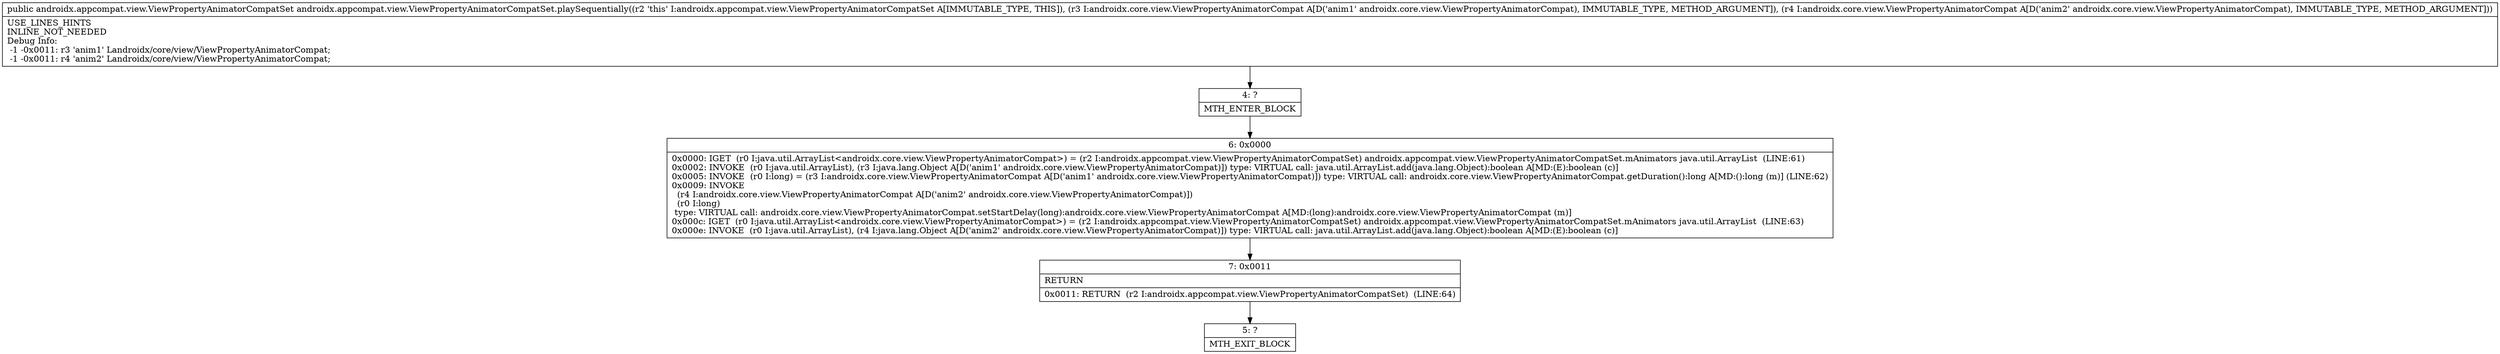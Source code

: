digraph "CFG forandroidx.appcompat.view.ViewPropertyAnimatorCompatSet.playSequentially(Landroidx\/core\/view\/ViewPropertyAnimatorCompat;Landroidx\/core\/view\/ViewPropertyAnimatorCompat;)Landroidx\/appcompat\/view\/ViewPropertyAnimatorCompatSet;" {
Node_4 [shape=record,label="{4\:\ ?|MTH_ENTER_BLOCK\l}"];
Node_6 [shape=record,label="{6\:\ 0x0000|0x0000: IGET  (r0 I:java.util.ArrayList\<androidx.core.view.ViewPropertyAnimatorCompat\>) = (r2 I:androidx.appcompat.view.ViewPropertyAnimatorCompatSet) androidx.appcompat.view.ViewPropertyAnimatorCompatSet.mAnimators java.util.ArrayList  (LINE:61)\l0x0002: INVOKE  (r0 I:java.util.ArrayList), (r3 I:java.lang.Object A[D('anim1' androidx.core.view.ViewPropertyAnimatorCompat)]) type: VIRTUAL call: java.util.ArrayList.add(java.lang.Object):boolean A[MD:(E):boolean (c)]\l0x0005: INVOKE  (r0 I:long) = (r3 I:androidx.core.view.ViewPropertyAnimatorCompat A[D('anim1' androidx.core.view.ViewPropertyAnimatorCompat)]) type: VIRTUAL call: androidx.core.view.ViewPropertyAnimatorCompat.getDuration():long A[MD:():long (m)] (LINE:62)\l0x0009: INVOKE  \l  (r4 I:androidx.core.view.ViewPropertyAnimatorCompat A[D('anim2' androidx.core.view.ViewPropertyAnimatorCompat)])\l  (r0 I:long)\l type: VIRTUAL call: androidx.core.view.ViewPropertyAnimatorCompat.setStartDelay(long):androidx.core.view.ViewPropertyAnimatorCompat A[MD:(long):androidx.core.view.ViewPropertyAnimatorCompat (m)]\l0x000c: IGET  (r0 I:java.util.ArrayList\<androidx.core.view.ViewPropertyAnimatorCompat\>) = (r2 I:androidx.appcompat.view.ViewPropertyAnimatorCompatSet) androidx.appcompat.view.ViewPropertyAnimatorCompatSet.mAnimators java.util.ArrayList  (LINE:63)\l0x000e: INVOKE  (r0 I:java.util.ArrayList), (r4 I:java.lang.Object A[D('anim2' androidx.core.view.ViewPropertyAnimatorCompat)]) type: VIRTUAL call: java.util.ArrayList.add(java.lang.Object):boolean A[MD:(E):boolean (c)]\l}"];
Node_7 [shape=record,label="{7\:\ 0x0011|RETURN\l|0x0011: RETURN  (r2 I:androidx.appcompat.view.ViewPropertyAnimatorCompatSet)  (LINE:64)\l}"];
Node_5 [shape=record,label="{5\:\ ?|MTH_EXIT_BLOCK\l}"];
MethodNode[shape=record,label="{public androidx.appcompat.view.ViewPropertyAnimatorCompatSet androidx.appcompat.view.ViewPropertyAnimatorCompatSet.playSequentially((r2 'this' I:androidx.appcompat.view.ViewPropertyAnimatorCompatSet A[IMMUTABLE_TYPE, THIS]), (r3 I:androidx.core.view.ViewPropertyAnimatorCompat A[D('anim1' androidx.core.view.ViewPropertyAnimatorCompat), IMMUTABLE_TYPE, METHOD_ARGUMENT]), (r4 I:androidx.core.view.ViewPropertyAnimatorCompat A[D('anim2' androidx.core.view.ViewPropertyAnimatorCompat), IMMUTABLE_TYPE, METHOD_ARGUMENT]))  | USE_LINES_HINTS\lINLINE_NOT_NEEDED\lDebug Info:\l  \-1 \-0x0011: r3 'anim1' Landroidx\/core\/view\/ViewPropertyAnimatorCompat;\l  \-1 \-0x0011: r4 'anim2' Landroidx\/core\/view\/ViewPropertyAnimatorCompat;\l}"];
MethodNode -> Node_4;Node_4 -> Node_6;
Node_6 -> Node_7;
Node_7 -> Node_5;
}

